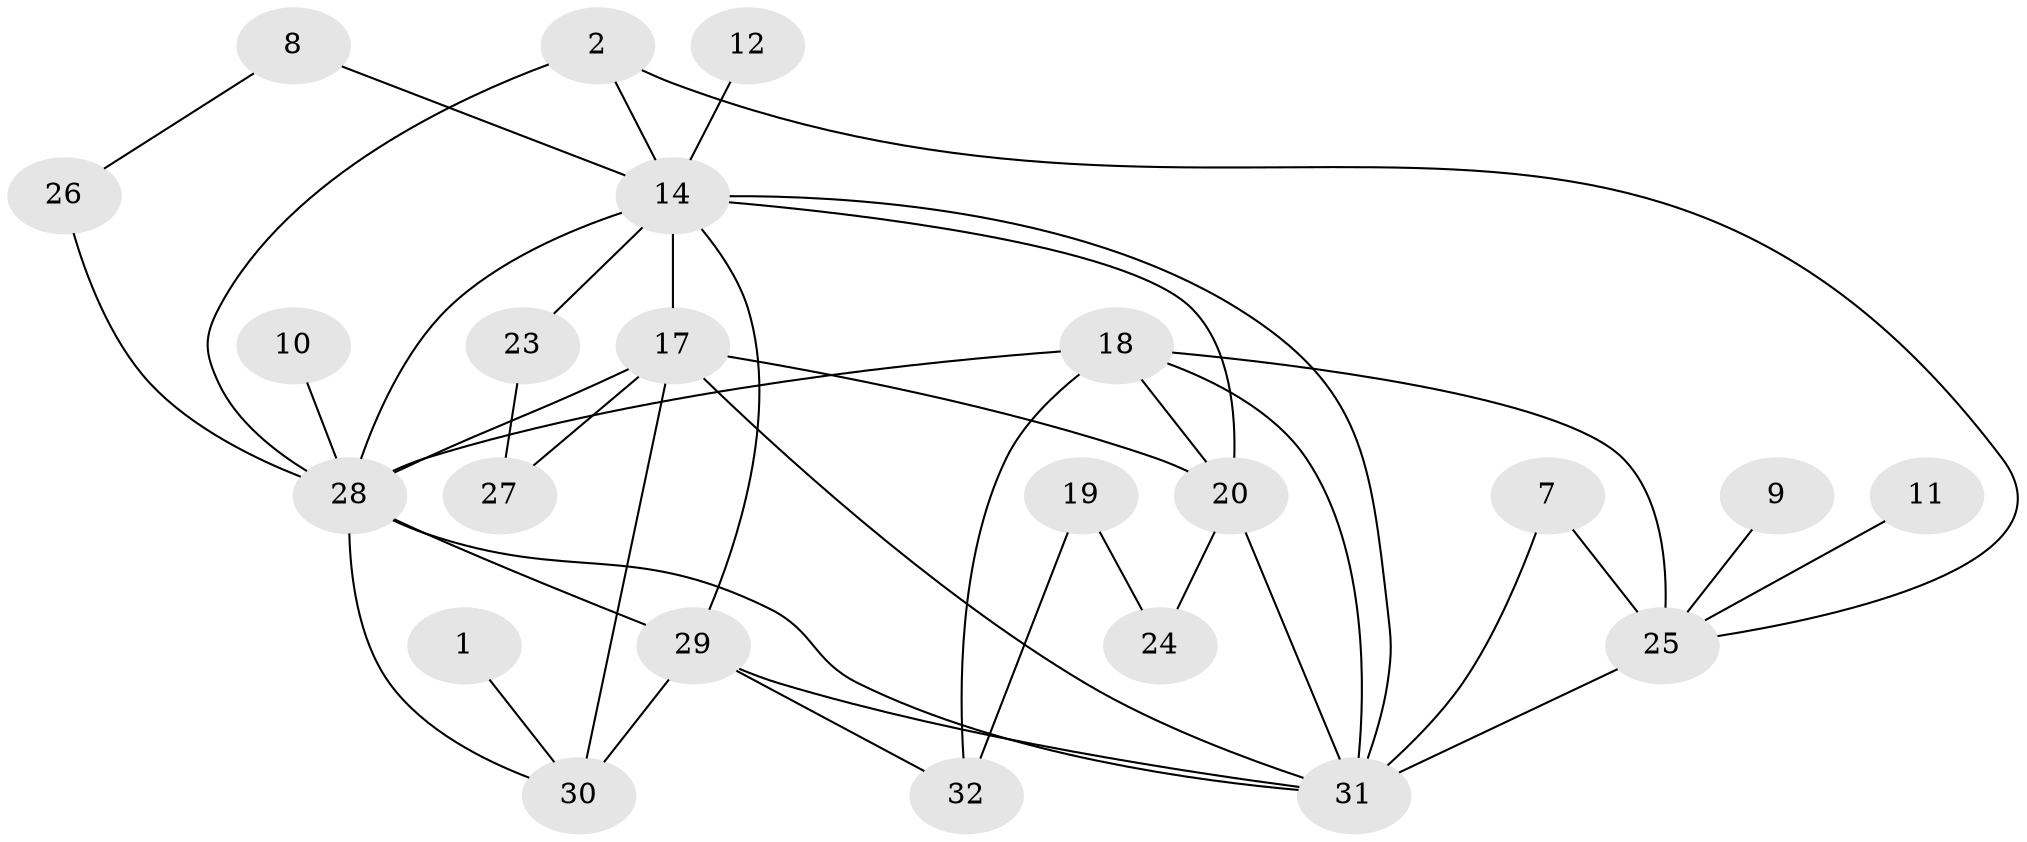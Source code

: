// original degree distribution, {4: 0.10476190476190476, 1: 0.24761904761904763, 2: 0.2761904761904762, 3: 0.2, 6: 0.0380952380952381, 0: 0.06666666666666667, 5: 0.06666666666666667}
// Generated by graph-tools (version 1.1) at 2025/35/03/04/25 23:35:50]
// undirected, 23 vertices, 41 edges
graph export_dot {
  node [color=gray90,style=filled];
  1;
  2;
  7;
  8;
  9;
  10;
  11;
  12;
  14;
  17;
  18;
  19;
  20;
  23;
  24;
  25;
  26;
  27;
  28;
  29;
  30;
  31;
  32;
  1 -- 30 [weight=1.0];
  2 -- 14 [weight=1.0];
  2 -- 25 [weight=1.0];
  2 -- 28 [weight=1.0];
  7 -- 25 [weight=1.0];
  7 -- 31 [weight=1.0];
  8 -- 14 [weight=1.0];
  8 -- 26 [weight=1.0];
  9 -- 25 [weight=1.0];
  10 -- 28 [weight=1.0];
  11 -- 25 [weight=1.0];
  12 -- 14 [weight=1.0];
  14 -- 17 [weight=2.0];
  14 -- 20 [weight=1.0];
  14 -- 23 [weight=1.0];
  14 -- 28 [weight=1.0];
  14 -- 29 [weight=1.0];
  14 -- 31 [weight=2.0];
  17 -- 20 [weight=1.0];
  17 -- 27 [weight=1.0];
  17 -- 28 [weight=2.0];
  17 -- 30 [weight=2.0];
  17 -- 31 [weight=1.0];
  18 -- 20 [weight=1.0];
  18 -- 25 [weight=1.0];
  18 -- 28 [weight=1.0];
  18 -- 31 [weight=1.0];
  18 -- 32 [weight=1.0];
  19 -- 24 [weight=1.0];
  19 -- 32 [weight=1.0];
  20 -- 24 [weight=1.0];
  20 -- 31 [weight=1.0];
  23 -- 27 [weight=2.0];
  25 -- 31 [weight=2.0];
  26 -- 28 [weight=1.0];
  28 -- 29 [weight=1.0];
  28 -- 30 [weight=2.0];
  28 -- 31 [weight=2.0];
  29 -- 30 [weight=2.0];
  29 -- 31 [weight=1.0];
  29 -- 32 [weight=1.0];
}
